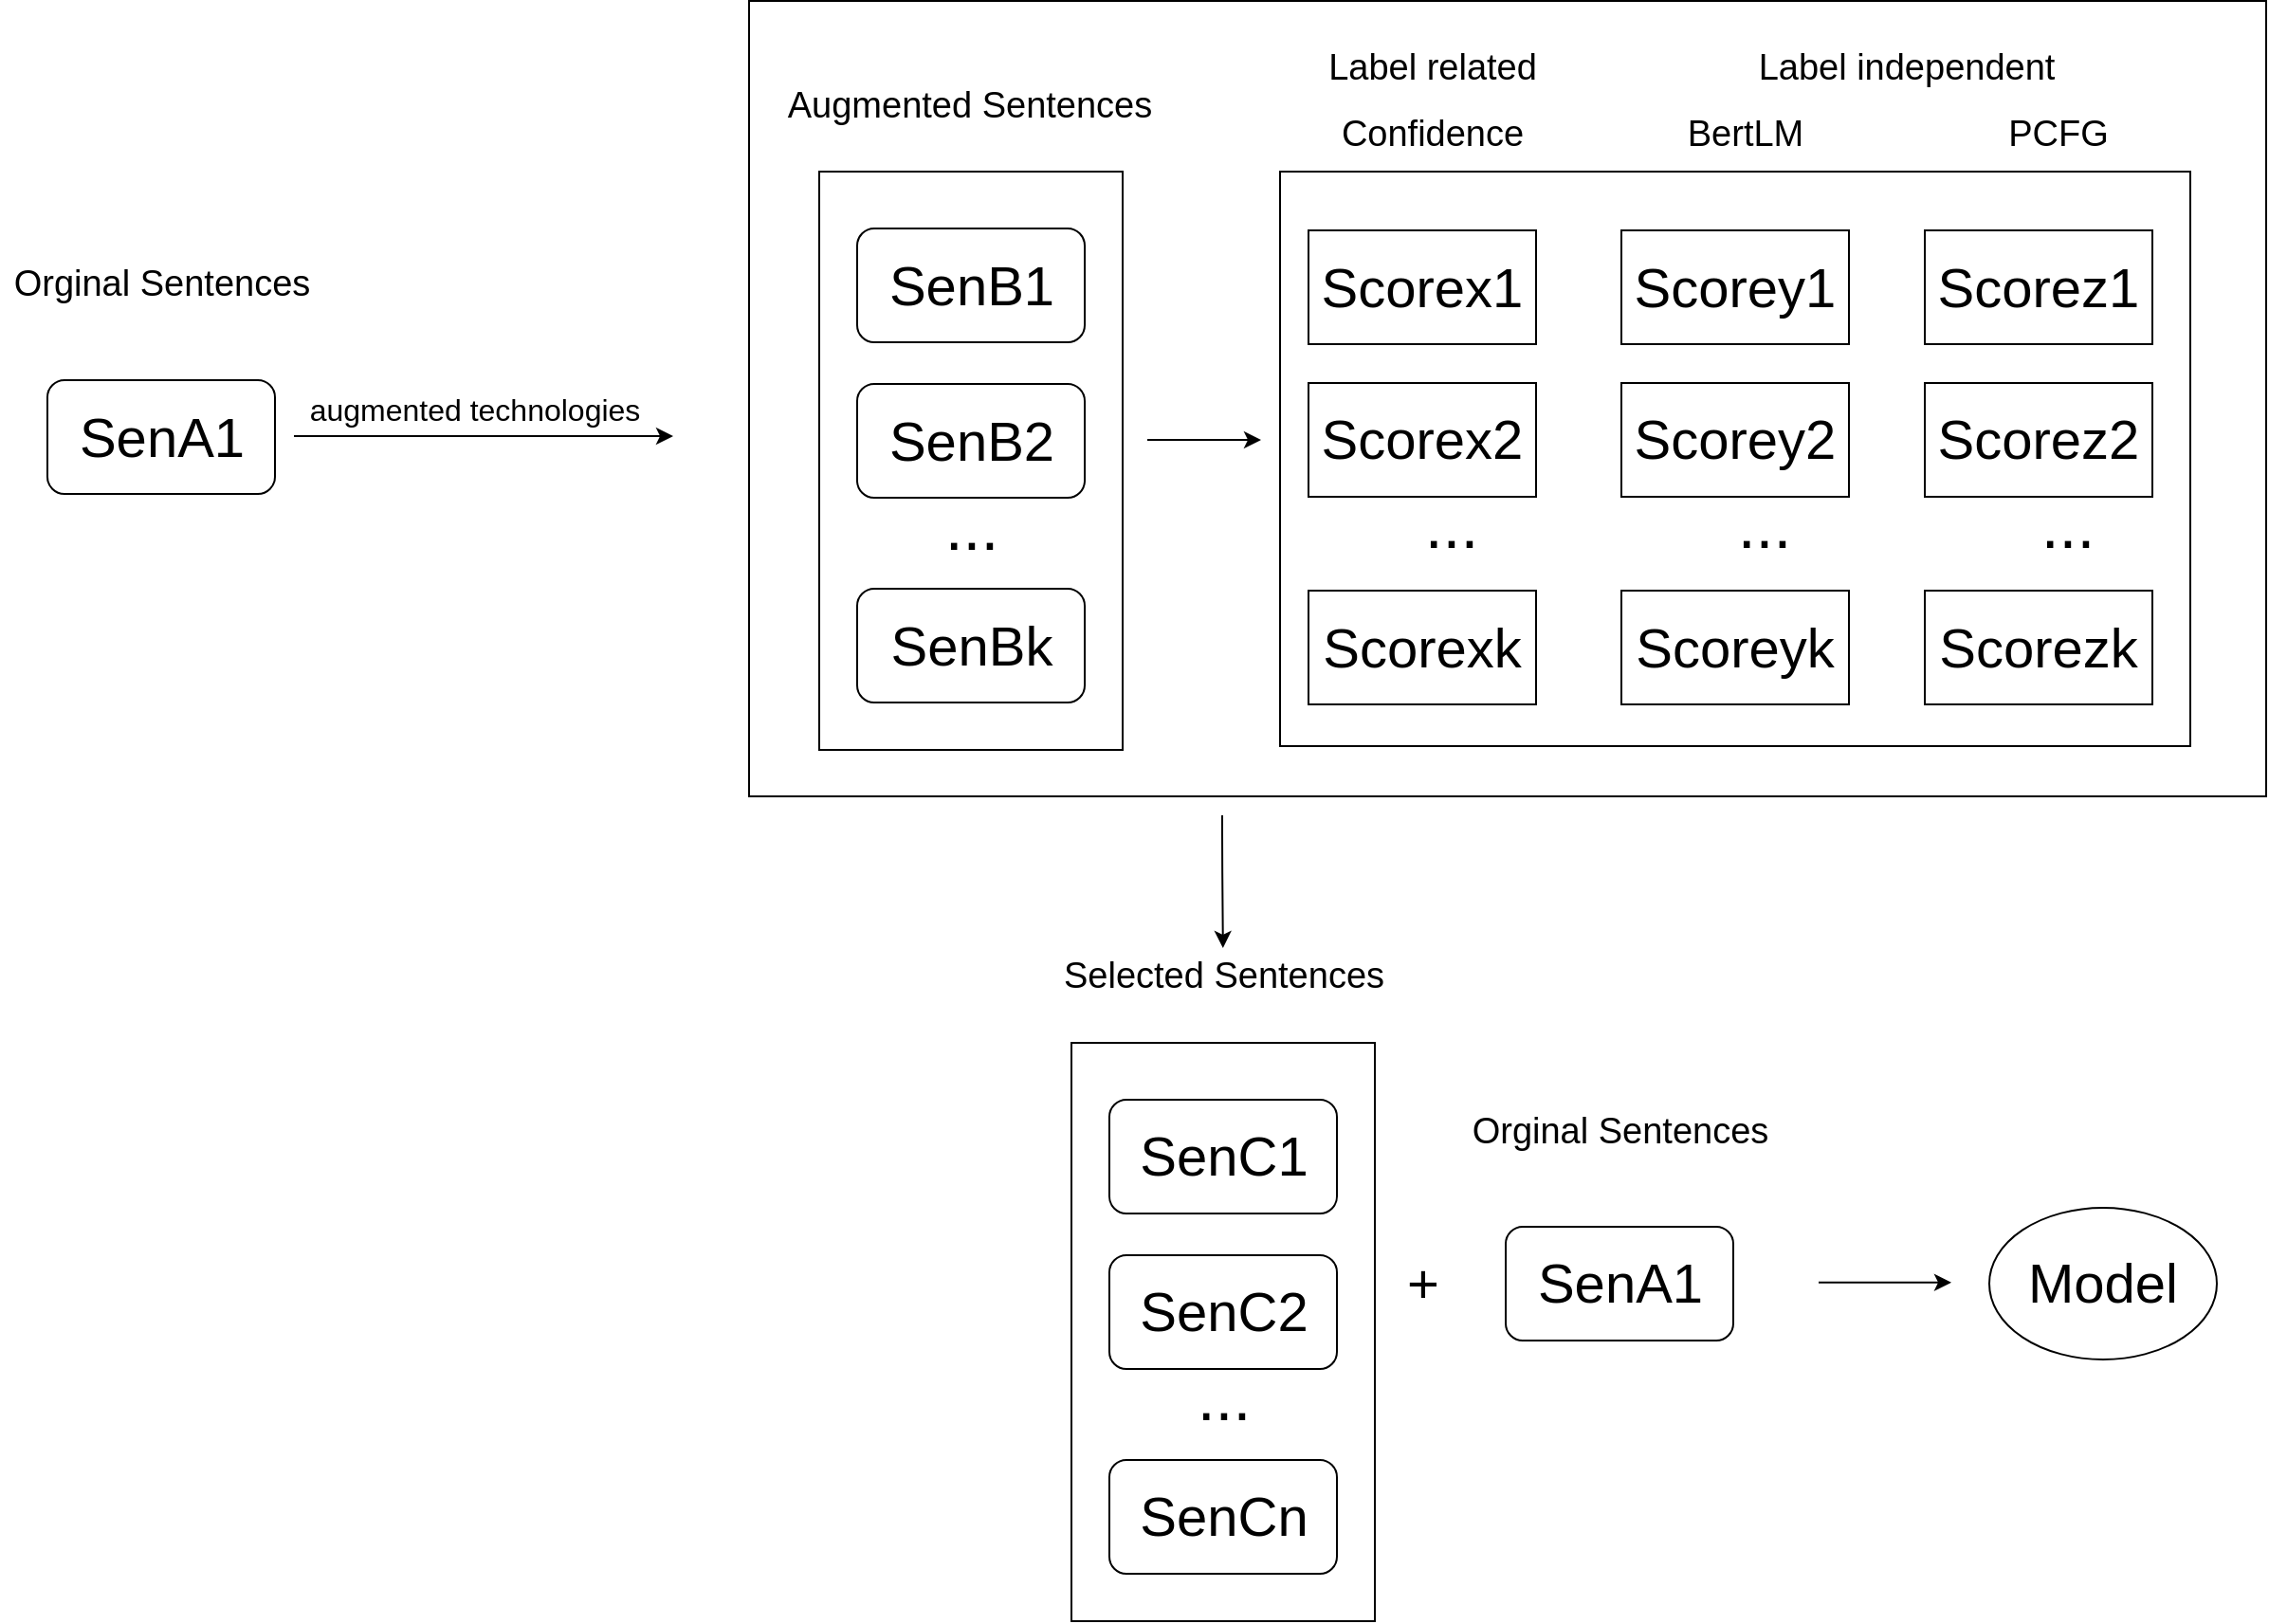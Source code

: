 <mxfile version="14.4.8" type="github">
  <diagram id="TOtBnsWWQq2DDUxLwHkW" name="第 1 页">
    <mxGraphModel dx="1038" dy="1717" grid="1" gridSize="10" guides="1" tooltips="1" connect="1" arrows="1" fold="1" page="1" pageScale="1" pageWidth="827" pageHeight="1169" math="0" shadow="0">
      <root>
        <mxCell id="0" />
        <mxCell id="1" parent="0" />
        <mxCell id="KYKKrUPMxrgmARDgqMYP-1" value="" style="rounded=0;whiteSpace=wrap;html=1;" vertex="1" parent="1">
          <mxGeometry x="420" y="-39.5" width="800" height="419.5" as="geometry" />
        </mxCell>
        <mxCell id="BK7y1zI5hKH5JpizI_Pc-1" value="" style="rounded=1;whiteSpace=wrap;html=1;" parent="1" vertex="1">
          <mxGeometry x="50" y="160.5" width="120" height="60" as="geometry" />
        </mxCell>
        <mxCell id="BK7y1zI5hKH5JpizI_Pc-14" value="" style="edgeStyle=orthogonalEdgeStyle;rounded=0;orthogonalLoop=1;jettySize=auto;html=1;fontSize=29;" parent="1" edge="1">
          <mxGeometry relative="1" as="geometry">
            <mxPoint x="180" y="190" as="sourcePoint" />
            <mxPoint x="380" y="190" as="targetPoint" />
          </mxGeometry>
        </mxCell>
        <mxCell id="BK7y1zI5hKH5JpizI_Pc-2" value="&lt;font style=&quot;font-size: 29px&quot;&gt;SenA1&lt;/font&gt;" style="text;html=1;resizable=0;autosize=1;align=center;verticalAlign=middle;points=[];rounded=0;fontSize=29;" parent="1" vertex="1">
          <mxGeometry x="60" y="170.5" width="100" height="40" as="geometry" />
        </mxCell>
        <mxCell id="BK7y1zI5hKH5JpizI_Pc-16" value="Orginal Sentences" style="text;html=1;align=center;verticalAlign=middle;resizable=0;points=[];autosize=1;fontSize=19;" parent="1" vertex="1">
          <mxGeometry x="25" y="95" width="170" height="30" as="geometry" />
        </mxCell>
        <mxCell id="BK7y1zI5hKH5JpizI_Pc-17" value="Augmented Sentences" style="text;html=1;align=center;verticalAlign=middle;resizable=0;points=[];autosize=1;fontSize=19;" parent="1" vertex="1">
          <mxGeometry x="431" y="0.5" width="210" height="30" as="geometry" />
        </mxCell>
        <mxCell id="BK7y1zI5hKH5JpizI_Pc-20" value="augmented technologies" style="text;html=1;align=center;verticalAlign=middle;resizable=0;points=[];autosize=1;fontSize=16;" parent="1" vertex="1">
          <mxGeometry x="180" y="165.5" width="190" height="20" as="geometry" />
        </mxCell>
        <mxCell id="BK7y1zI5hKH5JpizI_Pc-54" value="" style="endArrow=classic;html=1;" parent="1" edge="1">
          <mxGeometry width="50" height="50" relative="1" as="geometry">
            <mxPoint x="669.5" y="390" as="sourcePoint" />
            <mxPoint x="669.91" y="460" as="targetPoint" />
            <Array as="points">
              <mxPoint x="669.5" y="410" />
            </Array>
          </mxGeometry>
        </mxCell>
        <mxCell id="BK7y1zI5hKH5JpizI_Pc-61" value="Selected Sentences" style="text;html=1;align=center;verticalAlign=middle;resizable=0;points=[];autosize=1;fontSize=19;" parent="1" vertex="1">
          <mxGeometry x="580" y="460" width="180" height="30" as="geometry" />
        </mxCell>
        <mxCell id="BK7y1zI5hKH5JpizI_Pc-64" value="" style="endArrow=classic;html=1;" parent="1" edge="1">
          <mxGeometry width="50" height="50" relative="1" as="geometry">
            <mxPoint x="984" y="636.41" as="sourcePoint" />
            <mxPoint x="1054" y="636.41" as="targetPoint" />
          </mxGeometry>
        </mxCell>
        <mxCell id="BK7y1zI5hKH5JpizI_Pc-65" value="&lt;font style=&quot;font-size: 29px&quot;&gt;Model&lt;/font&gt;" style="ellipse;whiteSpace=wrap;html=1;rounded=0;sketch=0;" parent="1" vertex="1">
          <mxGeometry x="1074" y="597" width="120" height="80" as="geometry" />
        </mxCell>
        <mxCell id="BK7y1zI5hKH5JpizI_Pc-66" value="" style="rounded=1;whiteSpace=wrap;html=1;" parent="1" vertex="1">
          <mxGeometry x="819" y="607" width="120" height="60" as="geometry" />
        </mxCell>
        <mxCell id="BK7y1zI5hKH5JpizI_Pc-67" value="&lt;font style=&quot;font-size: 29px&quot;&gt;SenA1&lt;/font&gt;" style="text;html=1;resizable=0;autosize=1;align=center;verticalAlign=middle;points=[];rounded=0;fontSize=29;" parent="1" vertex="1">
          <mxGeometry x="829" y="617" width="100" height="40" as="geometry" />
        </mxCell>
        <mxCell id="BK7y1zI5hKH5JpizI_Pc-68" value="Orginal Sentences" style="text;html=1;align=center;verticalAlign=middle;resizable=0;points=[];autosize=1;fontSize=19;" parent="1" vertex="1">
          <mxGeometry x="794" y="541.5" width="170" height="30" as="geometry" />
        </mxCell>
        <mxCell id="BK7y1zI5hKH5JpizI_Pc-69" value="&lt;font style=&quot;font-size: 29px&quot;&gt;+&lt;/font&gt;" style="text;html=1;align=center;verticalAlign=middle;resizable=0;points=[];autosize=1;" parent="1" vertex="1">
          <mxGeometry x="760" y="627" width="30" height="20" as="geometry" />
        </mxCell>
        <mxCell id="BK7y1zI5hKH5JpizI_Pc-86" value="" style="rounded=0;whiteSpace=wrap;html=1;sketch=0;" parent="1" vertex="1">
          <mxGeometry x="457" y="50.5" width="160" height="305" as="geometry" />
        </mxCell>
        <mxCell id="BK7y1zI5hKH5JpizI_Pc-87" value="" style="rounded=1;whiteSpace=wrap;html=1;" parent="1" vertex="1">
          <mxGeometry x="477" y="162.5" width="120" height="60" as="geometry" />
        </mxCell>
        <mxCell id="BK7y1zI5hKH5JpizI_Pc-88" value="&lt;font style=&quot;font-size: 29px&quot;&gt;SenB2&lt;/font&gt;" style="text;html=1;resizable=0;autosize=1;align=center;verticalAlign=middle;points=[];fillColor=none;strokeColor=none;rounded=0;fontSize=29;" parent="1" vertex="1">
          <mxGeometry x="487" y="172.5" width="100" height="40" as="geometry" />
        </mxCell>
        <mxCell id="BK7y1zI5hKH5JpizI_Pc-89" value="" style="rounded=1;whiteSpace=wrap;html=1;" parent="1" vertex="1">
          <mxGeometry x="477" y="80.5" width="120" height="60" as="geometry" />
        </mxCell>
        <mxCell id="BK7y1zI5hKH5JpizI_Pc-90" value="&lt;font style=&quot;font-size: 29px&quot;&gt;SenB1&lt;/font&gt;" style="text;html=1;resizable=0;autosize=1;align=center;verticalAlign=middle;points=[];fillColor=none;strokeColor=none;rounded=0;fontSize=29;" parent="1" vertex="1">
          <mxGeometry x="487" y="90.5" width="100" height="40" as="geometry" />
        </mxCell>
        <mxCell id="BK7y1zI5hKH5JpizI_Pc-91" value="" style="rounded=1;whiteSpace=wrap;html=1;" parent="1" vertex="1">
          <mxGeometry x="477" y="270.5" width="120" height="60" as="geometry" />
        </mxCell>
        <mxCell id="BK7y1zI5hKH5JpizI_Pc-92" value="&lt;font style=&quot;font-size: 29px&quot;&gt;SenBk&lt;/font&gt;" style="text;html=1;resizable=0;autosize=1;align=center;verticalAlign=middle;points=[];fillColor=none;strokeColor=none;rounded=0;fontSize=29;" parent="1" vertex="1">
          <mxGeometry x="487" y="280.5" width="100" height="40" as="geometry" />
        </mxCell>
        <mxCell id="BK7y1zI5hKH5JpizI_Pc-93" value="..." style="text;html=1;align=center;verticalAlign=middle;resizable=0;points=[];autosize=1;fontSize=34;" parent="1" vertex="1">
          <mxGeometry x="517" y="212.5" width="40" height="50" as="geometry" />
        </mxCell>
        <mxCell id="BK7y1zI5hKH5JpizI_Pc-101" value="" style="rounded=0;whiteSpace=wrap;html=1;sketch=0;" parent="1" vertex="1">
          <mxGeometry x="700" y="50.5" width="480" height="303" as="geometry" />
        </mxCell>
        <mxCell id="BK7y1zI5hKH5JpizI_Pc-102" value="Label&amp;nbsp;&lt;span&gt;related&lt;/span&gt;" style="text;html=1;align=center;verticalAlign=middle;resizable=0;points=[];autosize=1;fontSize=19;" parent="1" vertex="1">
          <mxGeometry x="715" y="-19.5" width="130" height="30" as="geometry" />
        </mxCell>
        <mxCell id="BK7y1zI5hKH5JpizI_Pc-103" value="Label&amp;nbsp;independent" style="text;html=1;align=center;verticalAlign=middle;resizable=0;points=[];autosize=1;fontSize=19;" parent="1" vertex="1">
          <mxGeometry x="945" y="-19.5" width="170" height="30" as="geometry" />
        </mxCell>
        <mxCell id="BK7y1zI5hKH5JpizI_Pc-104" value="Confidence" style="text;html=1;align=center;verticalAlign=middle;resizable=0;points=[];autosize=1;fontSize=19;" parent="1" vertex="1">
          <mxGeometry x="725" y="15.5" width="110" height="30" as="geometry" />
        </mxCell>
        <mxCell id="BK7y1zI5hKH5JpizI_Pc-105" value="BertLM" style="text;html=1;align=center;verticalAlign=middle;resizable=0;points=[];autosize=1;fontSize=19;" parent="1" vertex="1">
          <mxGeometry x="905" y="15.5" width="80" height="30" as="geometry" />
        </mxCell>
        <mxCell id="BK7y1zI5hKH5JpizI_Pc-106" value="PCFG" style="text;html=1;align=center;verticalAlign=middle;resizable=0;points=[];autosize=1;fontSize=19;" parent="1" vertex="1">
          <mxGeometry x="1075" y="15.5" width="70" height="30" as="geometry" />
        </mxCell>
        <mxCell id="BK7y1zI5hKH5JpizI_Pc-107" value="&lt;font style=&quot;font-size: 29px&quot;&gt;Scorex1&lt;/font&gt;" style="rounded=0;whiteSpace=wrap;html=1;sketch=0;" parent="1" vertex="1">
          <mxGeometry x="715" y="81.5" width="120" height="60" as="geometry" />
        </mxCell>
        <mxCell id="BK7y1zI5hKH5JpizI_Pc-108" value="&lt;font style=&quot;font-size: 29px&quot;&gt;Scorex2&lt;/font&gt;" style="rounded=0;whiteSpace=wrap;html=1;sketch=0;" parent="1" vertex="1">
          <mxGeometry x="715" y="162" width="120" height="60" as="geometry" />
        </mxCell>
        <mxCell id="BK7y1zI5hKH5JpizI_Pc-109" value="&lt;font style=&quot;font-size: 29px&quot;&gt;Scorexk&lt;/font&gt;" style="rounded=0;whiteSpace=wrap;html=1;sketch=0;" parent="1" vertex="1">
          <mxGeometry x="715" y="271.5" width="120" height="60" as="geometry" />
        </mxCell>
        <mxCell id="BK7y1zI5hKH5JpizI_Pc-110" value="..." style="text;html=1;align=center;verticalAlign=middle;resizable=0;points=[];autosize=1;fontSize=34;" parent="1" vertex="1">
          <mxGeometry x="770" y="212" width="40" height="50" as="geometry" />
        </mxCell>
        <mxCell id="BK7y1zI5hKH5JpizI_Pc-111" value="&lt;font style=&quot;font-size: 29px&quot;&gt;Scorey1&lt;/font&gt;" style="rounded=0;whiteSpace=wrap;html=1;sketch=0;" parent="1" vertex="1">
          <mxGeometry x="880" y="81.5" width="120" height="60" as="geometry" />
        </mxCell>
        <mxCell id="BK7y1zI5hKH5JpizI_Pc-112" value="&lt;font style=&quot;font-size: 29px&quot;&gt;Scorey2&lt;/font&gt;" style="rounded=0;whiteSpace=wrap;html=1;sketch=0;" parent="1" vertex="1">
          <mxGeometry x="880" y="162" width="120" height="60" as="geometry" />
        </mxCell>
        <mxCell id="BK7y1zI5hKH5JpizI_Pc-113" value="&lt;font style=&quot;font-size: 29px&quot;&gt;Scoreyk&lt;/font&gt;" style="rounded=0;whiteSpace=wrap;html=1;sketch=0;" parent="1" vertex="1">
          <mxGeometry x="880" y="271.5" width="120" height="60" as="geometry" />
        </mxCell>
        <mxCell id="BK7y1zI5hKH5JpizI_Pc-114" value="..." style="text;html=1;align=center;verticalAlign=middle;resizable=0;points=[];autosize=1;fontSize=34;" parent="1" vertex="1">
          <mxGeometry x="935" y="212" width="40" height="50" as="geometry" />
        </mxCell>
        <mxCell id="BK7y1zI5hKH5JpizI_Pc-115" value="&lt;font style=&quot;font-size: 29px&quot;&gt;Scorez1&lt;/font&gt;" style="rounded=0;whiteSpace=wrap;html=1;sketch=0;" parent="1" vertex="1">
          <mxGeometry x="1040" y="81.5" width="120" height="60" as="geometry" />
        </mxCell>
        <mxCell id="BK7y1zI5hKH5JpizI_Pc-116" value="&lt;font style=&quot;font-size: 29px&quot;&gt;Scorez2&lt;/font&gt;" style="rounded=0;whiteSpace=wrap;html=1;sketch=0;" parent="1" vertex="1">
          <mxGeometry x="1040" y="162" width="120" height="60" as="geometry" />
        </mxCell>
        <mxCell id="BK7y1zI5hKH5JpizI_Pc-117" value="&lt;font style=&quot;font-size: 29px&quot;&gt;Scorezk&lt;/font&gt;" style="rounded=0;whiteSpace=wrap;html=1;sketch=0;" parent="1" vertex="1">
          <mxGeometry x="1040" y="271.5" width="120" height="60" as="geometry" />
        </mxCell>
        <mxCell id="BK7y1zI5hKH5JpizI_Pc-118" value="..." style="text;html=1;align=center;verticalAlign=middle;resizable=0;points=[];autosize=1;fontSize=34;" parent="1" vertex="1">
          <mxGeometry x="1095" y="212" width="40" height="50" as="geometry" />
        </mxCell>
        <mxCell id="BK7y1zI5hKH5JpizI_Pc-121" value="" style="rounded=0;whiteSpace=wrap;html=1;sketch=0;" parent="1" vertex="1">
          <mxGeometry x="590" y="510" width="160" height="305" as="geometry" />
        </mxCell>
        <mxCell id="BK7y1zI5hKH5JpizI_Pc-122" value="" style="rounded=1;whiteSpace=wrap;html=1;" parent="1" vertex="1">
          <mxGeometry x="610" y="622" width="120" height="60" as="geometry" />
        </mxCell>
        <mxCell id="BK7y1zI5hKH5JpizI_Pc-123" value="&lt;font style=&quot;font-size: 29px&quot;&gt;SenC2&lt;/font&gt;" style="text;html=1;resizable=0;autosize=1;align=center;verticalAlign=middle;points=[];fillColor=none;strokeColor=none;rounded=0;fontSize=29;" parent="1" vertex="1">
          <mxGeometry x="620" y="632" width="100" height="40" as="geometry" />
        </mxCell>
        <mxCell id="BK7y1zI5hKH5JpizI_Pc-124" value="" style="rounded=1;whiteSpace=wrap;html=1;" parent="1" vertex="1">
          <mxGeometry x="610" y="540" width="120" height="60" as="geometry" />
        </mxCell>
        <mxCell id="BK7y1zI5hKH5JpizI_Pc-125" value="&lt;font style=&quot;font-size: 29px&quot;&gt;SenC1&lt;/font&gt;" style="text;html=1;resizable=0;autosize=1;align=center;verticalAlign=middle;points=[];fillColor=none;strokeColor=none;rounded=0;fontSize=29;" parent="1" vertex="1">
          <mxGeometry x="620" y="550" width="100" height="40" as="geometry" />
        </mxCell>
        <mxCell id="BK7y1zI5hKH5JpizI_Pc-126" value="" style="rounded=1;whiteSpace=wrap;html=1;" parent="1" vertex="1">
          <mxGeometry x="610" y="730" width="120" height="60" as="geometry" />
        </mxCell>
        <mxCell id="BK7y1zI5hKH5JpizI_Pc-127" value="&lt;font style=&quot;font-size: 29px&quot;&gt;SenCn&lt;/font&gt;" style="text;html=1;resizable=0;autosize=1;align=center;verticalAlign=middle;points=[];fillColor=none;strokeColor=none;rounded=0;fontSize=29;" parent="1" vertex="1">
          <mxGeometry x="620" y="740" width="100" height="40" as="geometry" />
        </mxCell>
        <mxCell id="BK7y1zI5hKH5JpizI_Pc-128" value="..." style="text;html=1;align=center;verticalAlign=middle;resizable=0;points=[];autosize=1;fontSize=34;" parent="1" vertex="1">
          <mxGeometry x="650" y="672" width="40" height="50" as="geometry" />
        </mxCell>
        <mxCell id="KYKKrUPMxrgmARDgqMYP-7" value="" style="endArrow=classic;html=1;" edge="1" parent="1">
          <mxGeometry width="50" height="50" relative="1" as="geometry">
            <mxPoint x="630" y="192" as="sourcePoint" />
            <mxPoint x="690" y="192" as="targetPoint" />
          </mxGeometry>
        </mxCell>
      </root>
    </mxGraphModel>
  </diagram>
</mxfile>

